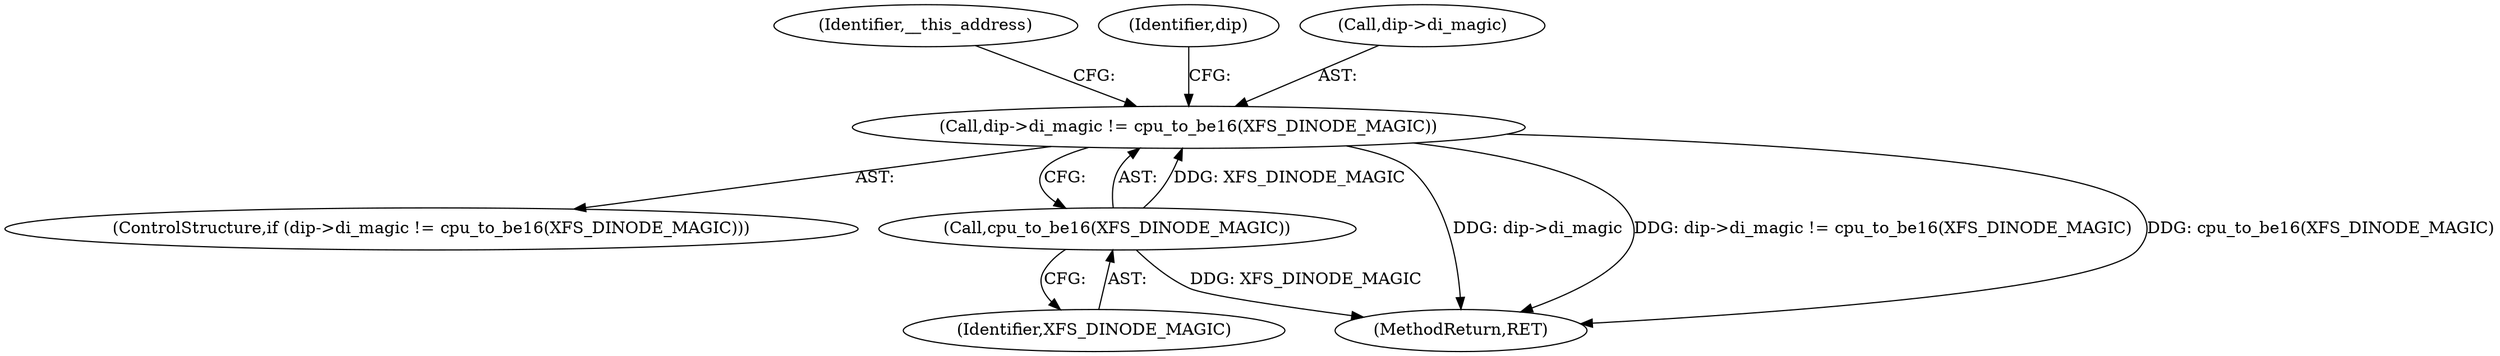digraph "0_linux_23fcb3340d033d9f081e21e6c12c2db7eaa541d3@pointer" {
"1000125" [label="(Call,dip->di_magic != cpu_to_be16(XFS_DINODE_MAGIC))"];
"1000129" [label="(Call,cpu_to_be16(XFS_DINODE_MAGIC))"];
"1000132" [label="(Identifier,__this_address)"];
"1000125" [label="(Call,dip->di_magic != cpu_to_be16(XFS_DINODE_MAGIC))"];
"1000124" [label="(ControlStructure,if (dip->di_magic != cpu_to_be16(XFS_DINODE_MAGIC)))"];
"1000129" [label="(Call,cpu_to_be16(XFS_DINODE_MAGIC))"];
"1000130" [label="(Identifier,XFS_DINODE_MAGIC)"];
"1000136" [label="(Identifier,dip)"];
"1000435" [label="(MethodReturn,RET)"];
"1000126" [label="(Call,dip->di_magic)"];
"1000125" -> "1000124"  [label="AST: "];
"1000125" -> "1000129"  [label="CFG: "];
"1000126" -> "1000125"  [label="AST: "];
"1000129" -> "1000125"  [label="AST: "];
"1000132" -> "1000125"  [label="CFG: "];
"1000136" -> "1000125"  [label="CFG: "];
"1000125" -> "1000435"  [label="DDG: dip->di_magic"];
"1000125" -> "1000435"  [label="DDG: dip->di_magic != cpu_to_be16(XFS_DINODE_MAGIC)"];
"1000125" -> "1000435"  [label="DDG: cpu_to_be16(XFS_DINODE_MAGIC)"];
"1000129" -> "1000125"  [label="DDG: XFS_DINODE_MAGIC"];
"1000129" -> "1000130"  [label="CFG: "];
"1000130" -> "1000129"  [label="AST: "];
"1000129" -> "1000435"  [label="DDG: XFS_DINODE_MAGIC"];
}
